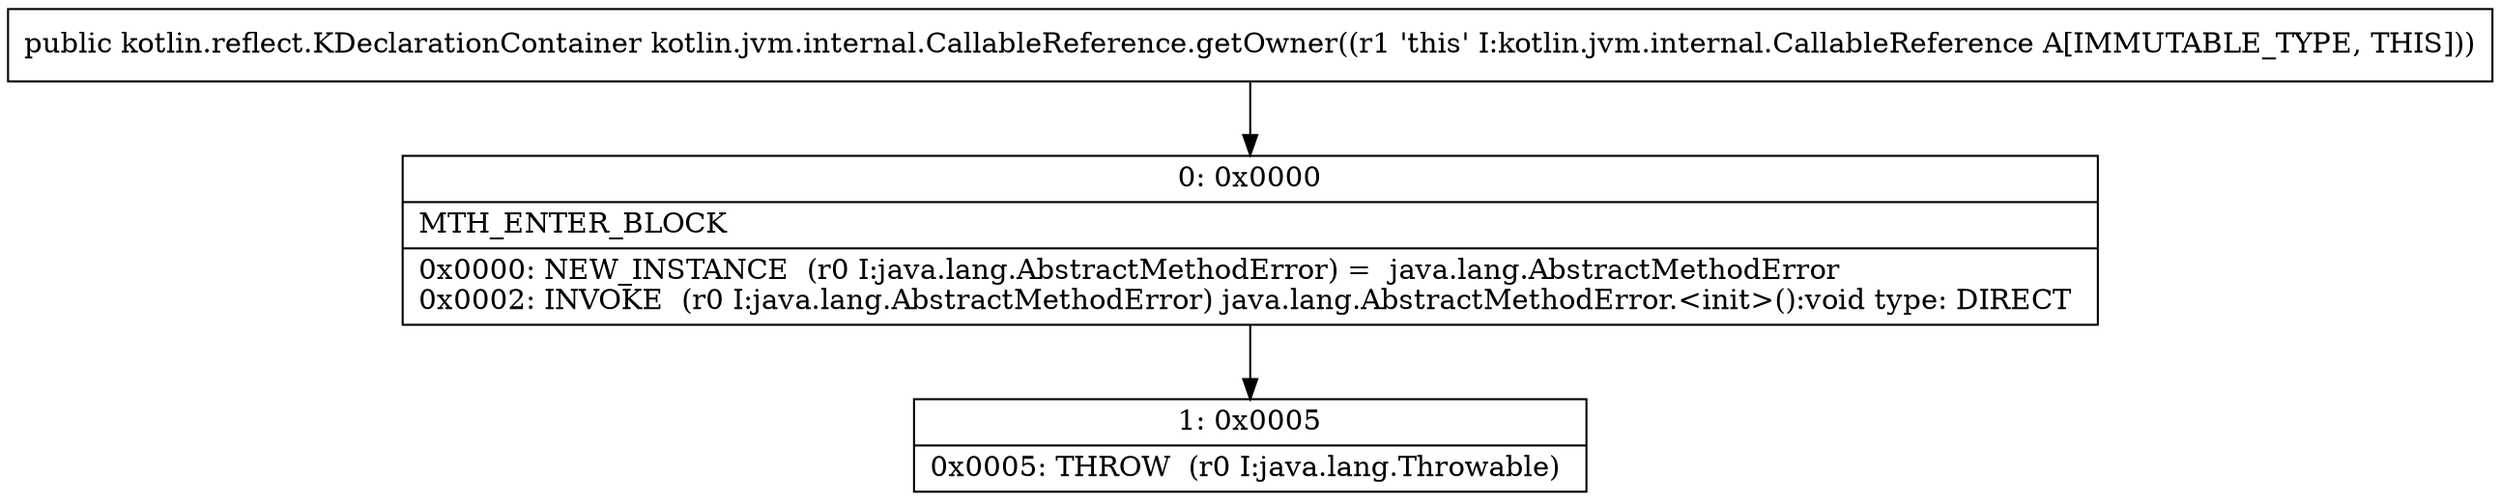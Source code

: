 digraph "CFG forkotlin.jvm.internal.CallableReference.getOwner()Lkotlin\/reflect\/KDeclarationContainer;" {
Node_0 [shape=record,label="{0\:\ 0x0000|MTH_ENTER_BLOCK\l|0x0000: NEW_INSTANCE  (r0 I:java.lang.AbstractMethodError) =  java.lang.AbstractMethodError \l0x0002: INVOKE  (r0 I:java.lang.AbstractMethodError) java.lang.AbstractMethodError.\<init\>():void type: DIRECT \l}"];
Node_1 [shape=record,label="{1\:\ 0x0005|0x0005: THROW  (r0 I:java.lang.Throwable) \l}"];
MethodNode[shape=record,label="{public kotlin.reflect.KDeclarationContainer kotlin.jvm.internal.CallableReference.getOwner((r1 'this' I:kotlin.jvm.internal.CallableReference A[IMMUTABLE_TYPE, THIS])) }"];
MethodNode -> Node_0;
Node_0 -> Node_1;
}

